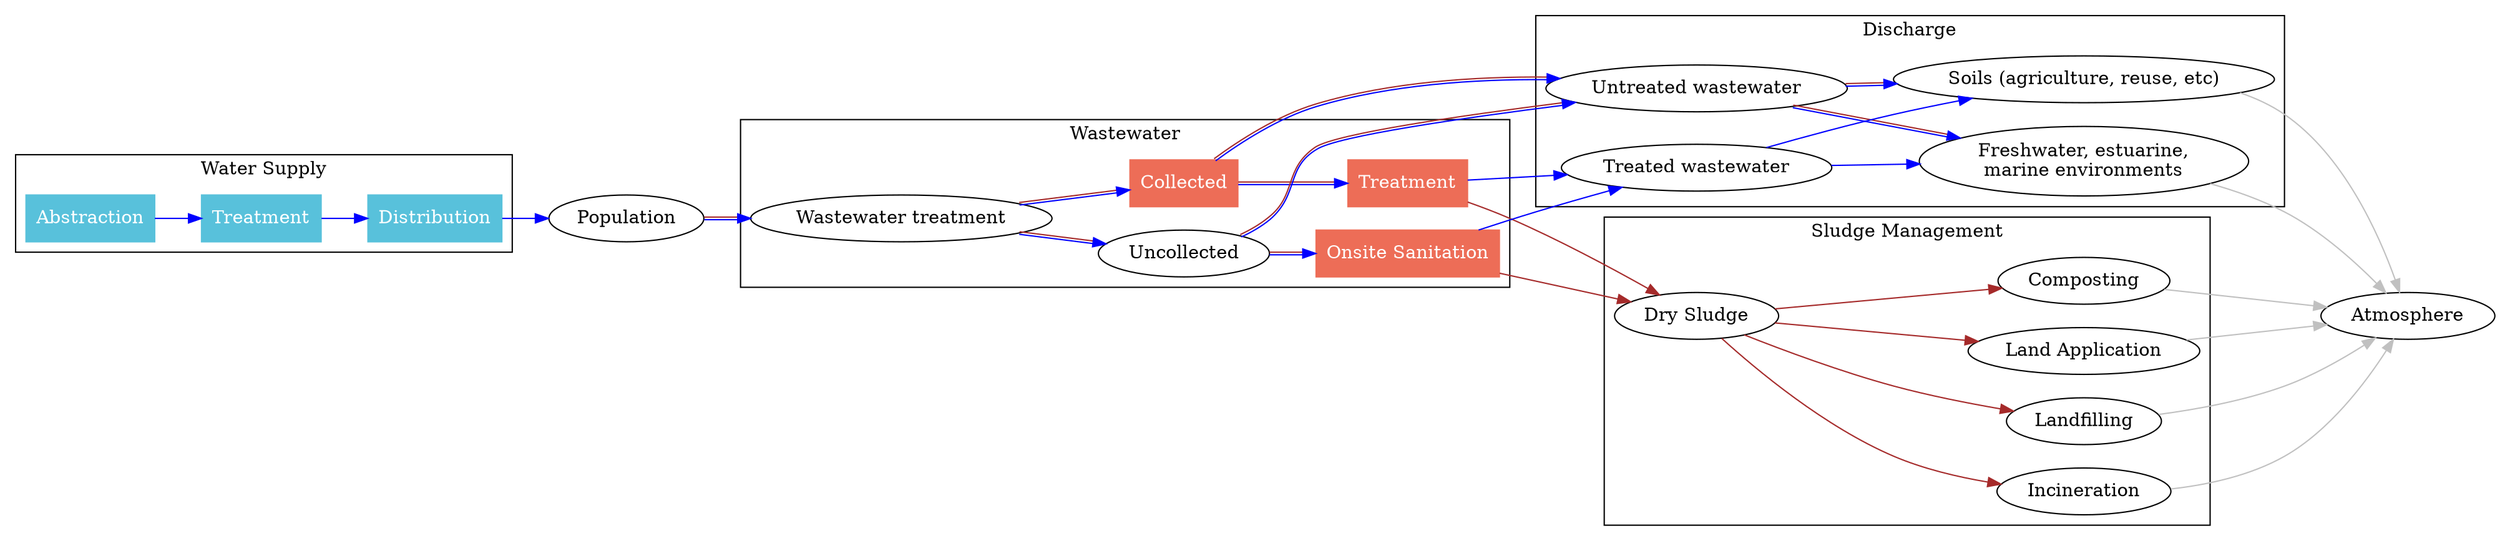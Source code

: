 digraph MyGraph {
  rankdir="LR";

  wsa [label="Abstraction", style="filled",color="#58c1db",fontcolor="white",shape="box"]
  wst [label="Treatment",   style="filled",color="#58c1db",fontcolor="white",shape="box"]
  wsd [label="Distribution",style="filled",color="#58c1db",fontcolor="white",shape="box"]
  pop [label="Population"]
  ww  [label="Wastewater treatment"]

  col [label="Collected", style="filled",color="#ed6d57",fontcolor="white",shape="box"]
  unc [label="Uncollected"]

  wwt [label="Treatment",         style="filled",color="#ed6d57",fontcolor="white",shape="box"]
  ons [label="Onsite Sanitation", style="filled",color="#ed6d57",fontcolor="white",shape="box"]


  unt [label="Untreated wastewater"]
  dis [label="Treated wastewater"]

  riv [label="Freshwater, estuarine,\nmarine environments"]
  soi [label="Soils (agriculture, reuse, etc)"]
  slu [label="Dry Sludge"]
  inc [label="Incineration"]
  laf [label="Landfilling"]
  lap [label="Land Application"]
  com [label="Composting"]

  subgraph cluster_ws {
    label="Water Supply"
    wsa -> wst -> wsd [color="blue"]
  }

  wsd -> pop [color="blue"]
  pop -> ww  [color="blue:brown"]

  subgraph cluster_ww{
    label="Wastewater"
    ww  -> {col unc} [color="blue:brown"]
    unc -> ons              [color="blue:brown"]
    col -> wwt              [color="blue:brown"]
  }

  subgraph cluster_dis {
    label="Discharge"
    {unc col} -> unt [color="blue:brown"]
    unt -> {riv soi} [color="blue:brown"]
    {ons wwt} -> dis -> {riv soi} [color="blue"]
  }

  subgraph cluster_sm{
    label="Sludge Management"
    {ons wwt} -> slu -> {inc laf lap com} [color="brown"]
  }

  {riv soi inc laf lap com} -> Atmosphere [color="grey"]
}
